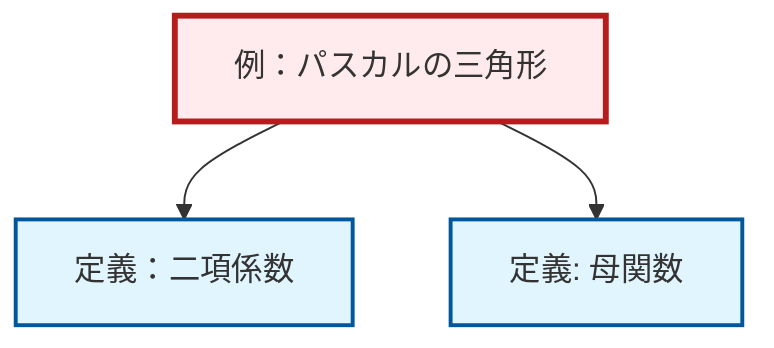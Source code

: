 graph TD
    classDef definition fill:#e1f5fe,stroke:#01579b,stroke-width:2px
    classDef theorem fill:#f3e5f5,stroke:#4a148c,stroke-width:2px
    classDef axiom fill:#fff3e0,stroke:#e65100,stroke-width:2px
    classDef example fill:#e8f5e9,stroke:#1b5e20,stroke-width:2px
    classDef current fill:#ffebee,stroke:#b71c1c,stroke-width:3px
    def-binomial-coefficient["定義：二項係数"]:::definition
    ex-pascals-triangle["例：パスカルの三角形"]:::example
    def-generating-function["定義: 母関数"]:::definition
    ex-pascals-triangle --> def-binomial-coefficient
    ex-pascals-triangle --> def-generating-function
    class ex-pascals-triangle current
